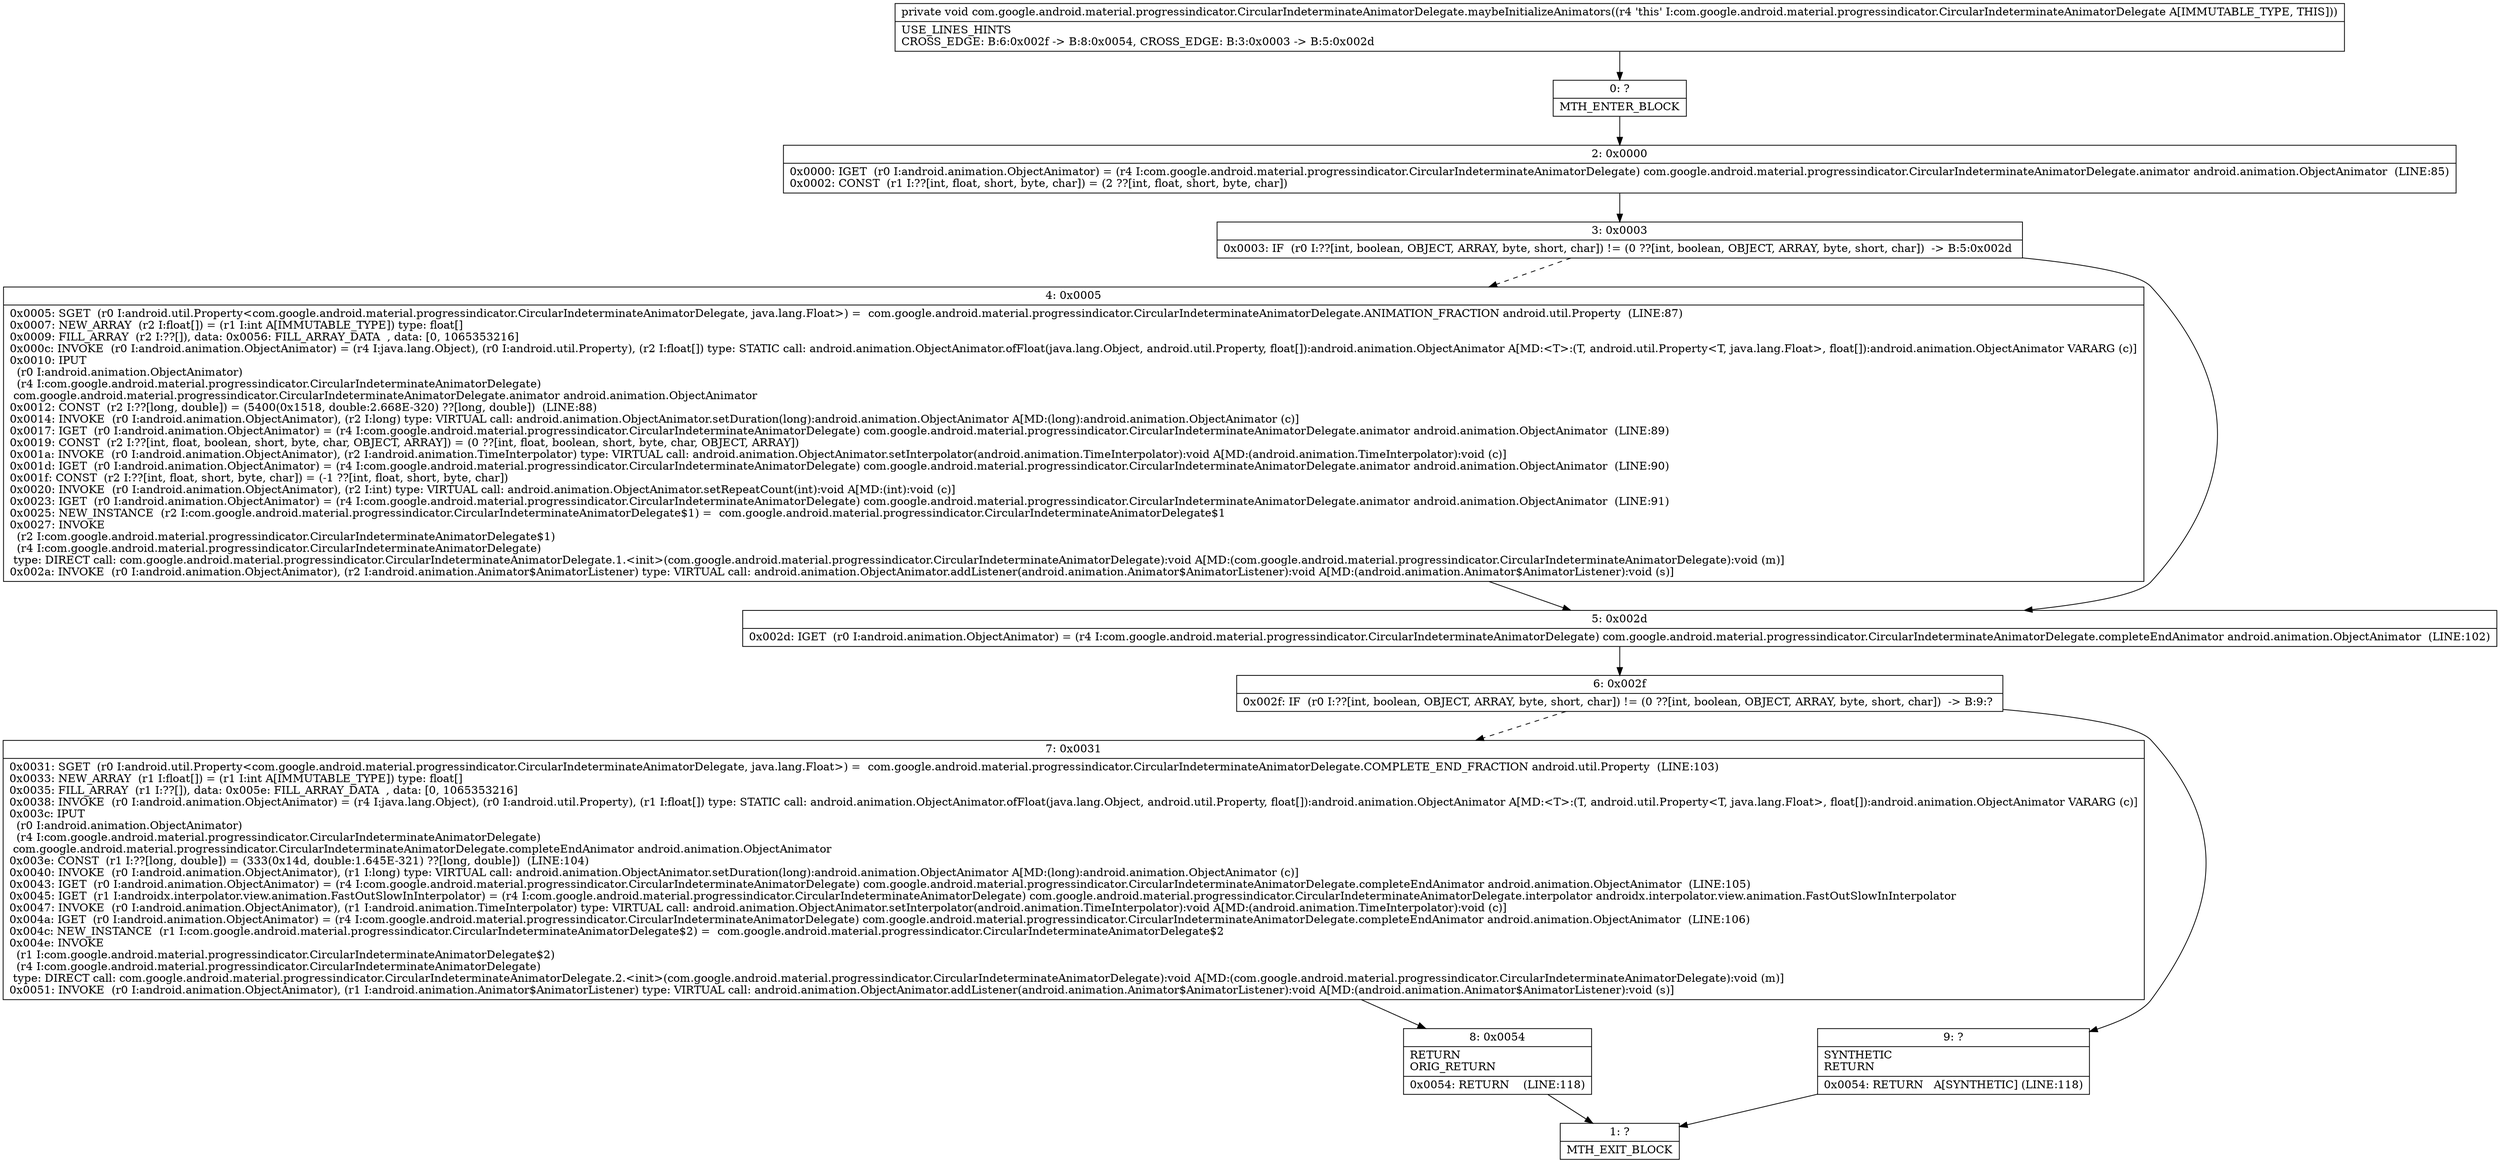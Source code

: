 digraph "CFG forcom.google.android.material.progressindicator.CircularIndeterminateAnimatorDelegate.maybeInitializeAnimators()V" {
Node_0 [shape=record,label="{0\:\ ?|MTH_ENTER_BLOCK\l}"];
Node_2 [shape=record,label="{2\:\ 0x0000|0x0000: IGET  (r0 I:android.animation.ObjectAnimator) = (r4 I:com.google.android.material.progressindicator.CircularIndeterminateAnimatorDelegate) com.google.android.material.progressindicator.CircularIndeterminateAnimatorDelegate.animator android.animation.ObjectAnimator  (LINE:85)\l0x0002: CONST  (r1 I:??[int, float, short, byte, char]) = (2 ??[int, float, short, byte, char]) \l}"];
Node_3 [shape=record,label="{3\:\ 0x0003|0x0003: IF  (r0 I:??[int, boolean, OBJECT, ARRAY, byte, short, char]) != (0 ??[int, boolean, OBJECT, ARRAY, byte, short, char])  \-\> B:5:0x002d \l}"];
Node_4 [shape=record,label="{4\:\ 0x0005|0x0005: SGET  (r0 I:android.util.Property\<com.google.android.material.progressindicator.CircularIndeterminateAnimatorDelegate, java.lang.Float\>) =  com.google.android.material.progressindicator.CircularIndeterminateAnimatorDelegate.ANIMATION_FRACTION android.util.Property  (LINE:87)\l0x0007: NEW_ARRAY  (r2 I:float[]) = (r1 I:int A[IMMUTABLE_TYPE]) type: float[] \l0x0009: FILL_ARRAY  (r2 I:??[]), data: 0x0056: FILL_ARRAY_DATA  , data: [0, 1065353216] \l0x000c: INVOKE  (r0 I:android.animation.ObjectAnimator) = (r4 I:java.lang.Object), (r0 I:android.util.Property), (r2 I:float[]) type: STATIC call: android.animation.ObjectAnimator.ofFloat(java.lang.Object, android.util.Property, float[]):android.animation.ObjectAnimator A[MD:\<T\>:(T, android.util.Property\<T, java.lang.Float\>, float[]):android.animation.ObjectAnimator VARARG (c)]\l0x0010: IPUT  \l  (r0 I:android.animation.ObjectAnimator)\l  (r4 I:com.google.android.material.progressindicator.CircularIndeterminateAnimatorDelegate)\l com.google.android.material.progressindicator.CircularIndeterminateAnimatorDelegate.animator android.animation.ObjectAnimator \l0x0012: CONST  (r2 I:??[long, double]) = (5400(0x1518, double:2.668E\-320) ??[long, double])  (LINE:88)\l0x0014: INVOKE  (r0 I:android.animation.ObjectAnimator), (r2 I:long) type: VIRTUAL call: android.animation.ObjectAnimator.setDuration(long):android.animation.ObjectAnimator A[MD:(long):android.animation.ObjectAnimator (c)]\l0x0017: IGET  (r0 I:android.animation.ObjectAnimator) = (r4 I:com.google.android.material.progressindicator.CircularIndeterminateAnimatorDelegate) com.google.android.material.progressindicator.CircularIndeterminateAnimatorDelegate.animator android.animation.ObjectAnimator  (LINE:89)\l0x0019: CONST  (r2 I:??[int, float, boolean, short, byte, char, OBJECT, ARRAY]) = (0 ??[int, float, boolean, short, byte, char, OBJECT, ARRAY]) \l0x001a: INVOKE  (r0 I:android.animation.ObjectAnimator), (r2 I:android.animation.TimeInterpolator) type: VIRTUAL call: android.animation.ObjectAnimator.setInterpolator(android.animation.TimeInterpolator):void A[MD:(android.animation.TimeInterpolator):void (c)]\l0x001d: IGET  (r0 I:android.animation.ObjectAnimator) = (r4 I:com.google.android.material.progressindicator.CircularIndeterminateAnimatorDelegate) com.google.android.material.progressindicator.CircularIndeterminateAnimatorDelegate.animator android.animation.ObjectAnimator  (LINE:90)\l0x001f: CONST  (r2 I:??[int, float, short, byte, char]) = (\-1 ??[int, float, short, byte, char]) \l0x0020: INVOKE  (r0 I:android.animation.ObjectAnimator), (r2 I:int) type: VIRTUAL call: android.animation.ObjectAnimator.setRepeatCount(int):void A[MD:(int):void (c)]\l0x0023: IGET  (r0 I:android.animation.ObjectAnimator) = (r4 I:com.google.android.material.progressindicator.CircularIndeterminateAnimatorDelegate) com.google.android.material.progressindicator.CircularIndeterminateAnimatorDelegate.animator android.animation.ObjectAnimator  (LINE:91)\l0x0025: NEW_INSTANCE  (r2 I:com.google.android.material.progressindicator.CircularIndeterminateAnimatorDelegate$1) =  com.google.android.material.progressindicator.CircularIndeterminateAnimatorDelegate$1 \l0x0027: INVOKE  \l  (r2 I:com.google.android.material.progressindicator.CircularIndeterminateAnimatorDelegate$1)\l  (r4 I:com.google.android.material.progressindicator.CircularIndeterminateAnimatorDelegate)\l type: DIRECT call: com.google.android.material.progressindicator.CircularIndeterminateAnimatorDelegate.1.\<init\>(com.google.android.material.progressindicator.CircularIndeterminateAnimatorDelegate):void A[MD:(com.google.android.material.progressindicator.CircularIndeterminateAnimatorDelegate):void (m)]\l0x002a: INVOKE  (r0 I:android.animation.ObjectAnimator), (r2 I:android.animation.Animator$AnimatorListener) type: VIRTUAL call: android.animation.ObjectAnimator.addListener(android.animation.Animator$AnimatorListener):void A[MD:(android.animation.Animator$AnimatorListener):void (s)]\l}"];
Node_5 [shape=record,label="{5\:\ 0x002d|0x002d: IGET  (r0 I:android.animation.ObjectAnimator) = (r4 I:com.google.android.material.progressindicator.CircularIndeterminateAnimatorDelegate) com.google.android.material.progressindicator.CircularIndeterminateAnimatorDelegate.completeEndAnimator android.animation.ObjectAnimator  (LINE:102)\l}"];
Node_6 [shape=record,label="{6\:\ 0x002f|0x002f: IF  (r0 I:??[int, boolean, OBJECT, ARRAY, byte, short, char]) != (0 ??[int, boolean, OBJECT, ARRAY, byte, short, char])  \-\> B:9:? \l}"];
Node_7 [shape=record,label="{7\:\ 0x0031|0x0031: SGET  (r0 I:android.util.Property\<com.google.android.material.progressindicator.CircularIndeterminateAnimatorDelegate, java.lang.Float\>) =  com.google.android.material.progressindicator.CircularIndeterminateAnimatorDelegate.COMPLETE_END_FRACTION android.util.Property  (LINE:103)\l0x0033: NEW_ARRAY  (r1 I:float[]) = (r1 I:int A[IMMUTABLE_TYPE]) type: float[] \l0x0035: FILL_ARRAY  (r1 I:??[]), data: 0x005e: FILL_ARRAY_DATA  , data: [0, 1065353216] \l0x0038: INVOKE  (r0 I:android.animation.ObjectAnimator) = (r4 I:java.lang.Object), (r0 I:android.util.Property), (r1 I:float[]) type: STATIC call: android.animation.ObjectAnimator.ofFloat(java.lang.Object, android.util.Property, float[]):android.animation.ObjectAnimator A[MD:\<T\>:(T, android.util.Property\<T, java.lang.Float\>, float[]):android.animation.ObjectAnimator VARARG (c)]\l0x003c: IPUT  \l  (r0 I:android.animation.ObjectAnimator)\l  (r4 I:com.google.android.material.progressindicator.CircularIndeterminateAnimatorDelegate)\l com.google.android.material.progressindicator.CircularIndeterminateAnimatorDelegate.completeEndAnimator android.animation.ObjectAnimator \l0x003e: CONST  (r1 I:??[long, double]) = (333(0x14d, double:1.645E\-321) ??[long, double])  (LINE:104)\l0x0040: INVOKE  (r0 I:android.animation.ObjectAnimator), (r1 I:long) type: VIRTUAL call: android.animation.ObjectAnimator.setDuration(long):android.animation.ObjectAnimator A[MD:(long):android.animation.ObjectAnimator (c)]\l0x0043: IGET  (r0 I:android.animation.ObjectAnimator) = (r4 I:com.google.android.material.progressindicator.CircularIndeterminateAnimatorDelegate) com.google.android.material.progressindicator.CircularIndeterminateAnimatorDelegate.completeEndAnimator android.animation.ObjectAnimator  (LINE:105)\l0x0045: IGET  (r1 I:androidx.interpolator.view.animation.FastOutSlowInInterpolator) = (r4 I:com.google.android.material.progressindicator.CircularIndeterminateAnimatorDelegate) com.google.android.material.progressindicator.CircularIndeterminateAnimatorDelegate.interpolator androidx.interpolator.view.animation.FastOutSlowInInterpolator \l0x0047: INVOKE  (r0 I:android.animation.ObjectAnimator), (r1 I:android.animation.TimeInterpolator) type: VIRTUAL call: android.animation.ObjectAnimator.setInterpolator(android.animation.TimeInterpolator):void A[MD:(android.animation.TimeInterpolator):void (c)]\l0x004a: IGET  (r0 I:android.animation.ObjectAnimator) = (r4 I:com.google.android.material.progressindicator.CircularIndeterminateAnimatorDelegate) com.google.android.material.progressindicator.CircularIndeterminateAnimatorDelegate.completeEndAnimator android.animation.ObjectAnimator  (LINE:106)\l0x004c: NEW_INSTANCE  (r1 I:com.google.android.material.progressindicator.CircularIndeterminateAnimatorDelegate$2) =  com.google.android.material.progressindicator.CircularIndeterminateAnimatorDelegate$2 \l0x004e: INVOKE  \l  (r1 I:com.google.android.material.progressindicator.CircularIndeterminateAnimatorDelegate$2)\l  (r4 I:com.google.android.material.progressindicator.CircularIndeterminateAnimatorDelegate)\l type: DIRECT call: com.google.android.material.progressindicator.CircularIndeterminateAnimatorDelegate.2.\<init\>(com.google.android.material.progressindicator.CircularIndeterminateAnimatorDelegate):void A[MD:(com.google.android.material.progressindicator.CircularIndeterminateAnimatorDelegate):void (m)]\l0x0051: INVOKE  (r0 I:android.animation.ObjectAnimator), (r1 I:android.animation.Animator$AnimatorListener) type: VIRTUAL call: android.animation.ObjectAnimator.addListener(android.animation.Animator$AnimatorListener):void A[MD:(android.animation.Animator$AnimatorListener):void (s)]\l}"];
Node_8 [shape=record,label="{8\:\ 0x0054|RETURN\lORIG_RETURN\l|0x0054: RETURN    (LINE:118)\l}"];
Node_1 [shape=record,label="{1\:\ ?|MTH_EXIT_BLOCK\l}"];
Node_9 [shape=record,label="{9\:\ ?|SYNTHETIC\lRETURN\l|0x0054: RETURN   A[SYNTHETIC] (LINE:118)\l}"];
MethodNode[shape=record,label="{private void com.google.android.material.progressindicator.CircularIndeterminateAnimatorDelegate.maybeInitializeAnimators((r4 'this' I:com.google.android.material.progressindicator.CircularIndeterminateAnimatorDelegate A[IMMUTABLE_TYPE, THIS]))  | USE_LINES_HINTS\lCROSS_EDGE: B:6:0x002f \-\> B:8:0x0054, CROSS_EDGE: B:3:0x0003 \-\> B:5:0x002d\l}"];
MethodNode -> Node_0;Node_0 -> Node_2;
Node_2 -> Node_3;
Node_3 -> Node_4[style=dashed];
Node_3 -> Node_5;
Node_4 -> Node_5;
Node_5 -> Node_6;
Node_6 -> Node_7[style=dashed];
Node_6 -> Node_9;
Node_7 -> Node_8;
Node_8 -> Node_1;
Node_9 -> Node_1;
}

